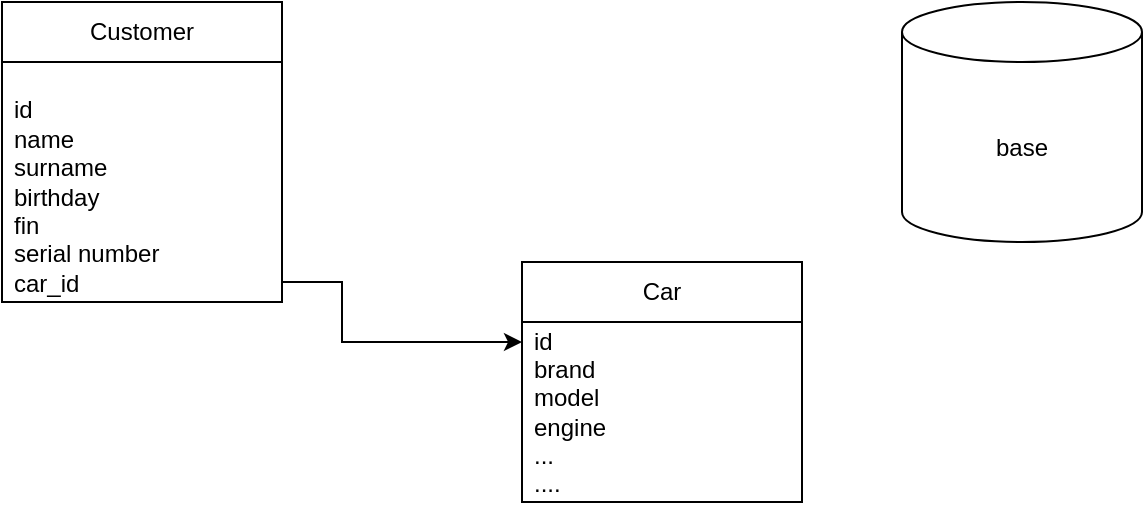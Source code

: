 <mxfile version="21.0.6" type="device"><diagram name="Страница 1" id="Crlz9LZgHzOzz5C_8s3w"><mxGraphModel dx="794" dy="1599" grid="1" gridSize="10" guides="1" tooltips="1" connect="1" arrows="1" fold="1" page="1" pageScale="1" pageWidth="827" pageHeight="1169" math="0" shadow="0"><root><mxCell id="0"/><mxCell id="1" parent="0"/><mxCell id="hhs5lQivPwCAxRN06z9D-1" value="Customer" style="swimlane;fontStyle=0;childLayout=stackLayout;horizontal=1;startSize=30;horizontalStack=0;resizeParent=1;resizeParentMax=0;resizeLast=0;collapsible=1;marginBottom=0;whiteSpace=wrap;html=1;" vertex="1" parent="1"><mxGeometry x="120" y="-200" width="140" height="150" as="geometry"/></mxCell><mxCell id="hhs5lQivPwCAxRN06z9D-9" style="edgeStyle=orthogonalEdgeStyle;rounded=0;orthogonalLoop=1;jettySize=auto;html=1;" edge="1" parent="hhs5lQivPwCAxRN06z9D-1" source="hhs5lQivPwCAxRN06z9D-4"><mxGeometry relative="1" as="geometry"><mxPoint x="260" y="170" as="targetPoint"/><Array as="points"><mxPoint x="170" y="140"/></Array></mxGeometry></mxCell><mxCell id="hhs5lQivPwCAxRN06z9D-4" value="&lt;br&gt;id&lt;br style=&quot;border-color: var(--border-color);&quot;&gt;name&lt;br style=&quot;border-color: var(--border-color);&quot;&gt;surname&lt;br style=&quot;border-color: var(--border-color);&quot;&gt;birthday&lt;br style=&quot;border-color: var(--border-color);&quot;&gt;fin&lt;br style=&quot;border-color: var(--border-color);&quot;&gt;serial number&lt;br&gt;car_id" style="text;strokeColor=none;fillColor=none;align=left;verticalAlign=middle;spacingLeft=4;spacingRight=4;overflow=hidden;points=[[0,0.5],[1,0.5]];portConstraint=eastwest;rotatable=0;whiteSpace=wrap;html=1;" vertex="1" parent="hhs5lQivPwCAxRN06z9D-1"><mxGeometry y="30" width="140" height="120" as="geometry"/></mxCell><mxCell id="hhs5lQivPwCAxRN06z9D-5" value="Car" style="swimlane;fontStyle=0;childLayout=stackLayout;horizontal=1;startSize=30;horizontalStack=0;resizeParent=1;resizeParentMax=0;resizeLast=0;collapsible=1;marginBottom=0;whiteSpace=wrap;html=1;" vertex="1" parent="1"><mxGeometry x="380" y="-70" width="140" height="120" as="geometry"/></mxCell><mxCell id="hhs5lQivPwCAxRN06z9D-6" value="id&lt;br style=&quot;border-color: var(--border-color);&quot;&gt;brand&lt;br style=&quot;border-color: var(--border-color);&quot;&gt;model&lt;br style=&quot;border-color: var(--border-color);&quot;&gt;engine&lt;br&gt;...&lt;br&gt;....&lt;br&gt;" style="text;strokeColor=none;fillColor=none;align=left;verticalAlign=middle;spacingLeft=4;spacingRight=4;overflow=hidden;points=[[0,0.5],[1,0.5]];portConstraint=eastwest;rotatable=0;whiteSpace=wrap;html=1;" vertex="1" parent="hhs5lQivPwCAxRN06z9D-5"><mxGeometry y="30" width="140" height="90" as="geometry"/></mxCell><mxCell id="hhs5lQivPwCAxRN06z9D-10" value="base" style="shape=cylinder3;whiteSpace=wrap;html=1;boundedLbl=1;backgroundOutline=1;size=15;" vertex="1" parent="1"><mxGeometry x="570" y="-200" width="120" height="120" as="geometry"/></mxCell></root></mxGraphModel></diagram></mxfile>